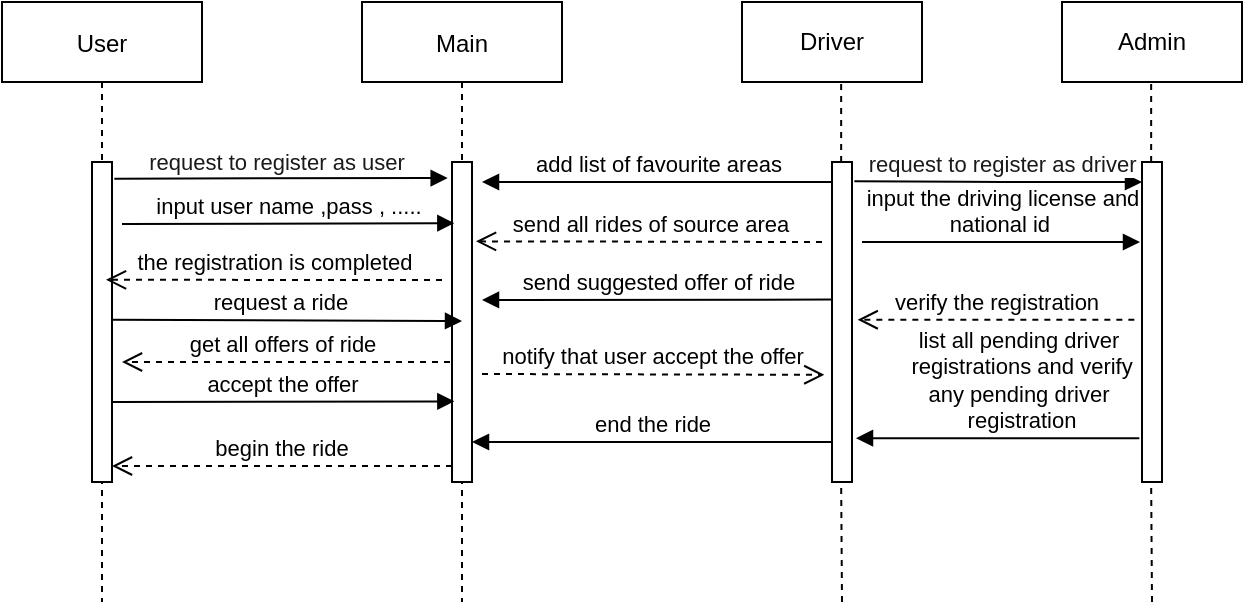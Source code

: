 <mxfile version="14.7.9" type="device"><diagram id="kgpKYQtTHZ0yAKxKKP6v" name="Page-1"><mxGraphModel dx="723" dy="402" grid="1" gridSize="10" guides="1" tooltips="1" connect="1" arrows="1" fold="1" page="1" pageScale="1" pageWidth="850" pageHeight="1100" math="0" shadow="0"><root><mxCell id="0"/><mxCell id="1" parent="0"/><mxCell id="3nuBFxr9cyL0pnOWT2aG-1" value="User" style="shape=umlLifeline;perimeter=lifelinePerimeter;container=1;collapsible=0;recursiveResize=0;rounded=0;shadow=0;strokeWidth=1;" parent="1" vertex="1"><mxGeometry x="120" y="80" width="100" height="300" as="geometry"/></mxCell><mxCell id="3nuBFxr9cyL0pnOWT2aG-2" value="" style="points=[];perimeter=orthogonalPerimeter;rounded=0;shadow=0;strokeWidth=1;" parent="3nuBFxr9cyL0pnOWT2aG-1" vertex="1"><mxGeometry x="45" y="80" width="10" height="160" as="geometry"/></mxCell><mxCell id="3nuBFxr9cyL0pnOWT2aG-5" value="Main" style="shape=umlLifeline;perimeter=lifelinePerimeter;container=1;collapsible=0;recursiveResize=0;rounded=0;shadow=0;strokeWidth=1;" parent="1" vertex="1"><mxGeometry x="300" y="80" width="100" height="300" as="geometry"/></mxCell><mxCell id="3nuBFxr9cyL0pnOWT2aG-6" value="" style="points=[];perimeter=orthogonalPerimeter;rounded=0;shadow=0;strokeWidth=1;" parent="3nuBFxr9cyL0pnOWT2aG-5" vertex="1"><mxGeometry x="45" y="80" width="10" height="160" as="geometry"/></mxCell><mxCell id="3nuBFxr9cyL0pnOWT2aG-7" value="begin the ride" style="verticalAlign=bottom;endArrow=open;dashed=1;endSize=8;exitX=0;exitY=0.95;shadow=0;strokeWidth=1;" parent="1" source="3nuBFxr9cyL0pnOWT2aG-6" target="3nuBFxr9cyL0pnOWT2aG-2" edge="1"><mxGeometry relative="1" as="geometry"><mxPoint x="275" y="236" as="targetPoint"/></mxGeometry></mxCell><mxCell id="3nuBFxr9cyL0pnOWT2aG-4" value="" style="points=[];perimeter=orthogonalPerimeter;rounded=0;shadow=0;strokeWidth=1;" parent="1" vertex="1"><mxGeometry x="535" y="160" width="10" height="160" as="geometry"/></mxCell><mxCell id="d9TX031T72DcffJfg37a-1" value="Driver" style="rounded=0;whiteSpace=wrap;html=1;" vertex="1" parent="1"><mxGeometry x="490" y="80" width="90" height="40" as="geometry"/></mxCell><mxCell id="d9TX031T72DcffJfg37a-2" value="Admin" style="rounded=0;whiteSpace=wrap;html=1;" vertex="1" parent="1"><mxGeometry x="650" y="80" width="90" height="40" as="geometry"/></mxCell><mxCell id="d9TX031T72DcffJfg37a-3" value="" style="html=1;points=[];perimeter=orthogonalPerimeter;" vertex="1" parent="1"><mxGeometry x="690" y="160" width="10" height="160" as="geometry"/></mxCell><mxCell id="d9TX031T72DcffJfg37a-10" value="" style="endArrow=none;dashed=1;html=1;fontColor=#FFFFFF;" edge="1" parent="1"><mxGeometry width="50" height="50" relative="1" as="geometry"><mxPoint x="695" y="380" as="sourcePoint"/><mxPoint x="694.58" y="320" as="targetPoint"/></mxGeometry></mxCell><mxCell id="d9TX031T72DcffJfg37a-11" value="" style="endArrow=none;dashed=1;html=1;fontColor=#FFFFFF;" edge="1" parent="1"><mxGeometry width="50" height="50" relative="1" as="geometry"><mxPoint x="540" y="380" as="sourcePoint"/><mxPoint x="539.58" y="320" as="targetPoint"/></mxGeometry></mxCell><mxCell id="d9TX031T72DcffJfg37a-12" value="" style="endArrow=none;dashed=1;html=1;fontColor=#FFFFFF;" edge="1" parent="1"><mxGeometry width="50" height="50" relative="1" as="geometry"><mxPoint x="694.58" y="160" as="sourcePoint"/><mxPoint x="694.58" y="120" as="targetPoint"/></mxGeometry></mxCell><mxCell id="d9TX031T72DcffJfg37a-13" value="" style="endArrow=none;dashed=1;html=1;fontColor=#FFFFFF;" edge="1" parent="1"><mxGeometry width="50" height="50" relative="1" as="geometry"><mxPoint x="539.58" y="160" as="sourcePoint"/><mxPoint x="539.58" y="120" as="targetPoint"/></mxGeometry></mxCell><mxCell id="d9TX031T72DcffJfg37a-14" value="&lt;font color=&quot;#1a1a1a&quot;&gt;request to register as user&lt;/font&gt;" style="html=1;verticalAlign=bottom;endArrow=block;fontColor=#FFFFFF;exitX=1.117;exitY=0.052;exitDx=0;exitDy=0;exitPerimeter=0;entryX=-0.217;entryY=0.05;entryDx=0;entryDy=0;entryPerimeter=0;" edge="1" parent="1" source="3nuBFxr9cyL0pnOWT2aG-2" target="3nuBFxr9cyL0pnOWT2aG-6"><mxGeometry x="-0.035" y="-1" width="80" relative="1" as="geometry"><mxPoint x="180" y="160" as="sourcePoint"/><mxPoint x="340" y="168" as="targetPoint"/><Array as="points"/><mxPoint as="offset"/></mxGeometry></mxCell><mxCell id="d9TX031T72DcffJfg37a-15" value="r&lt;font color=&quot;#1a1a1a&quot;&gt;request to register as driver&lt;/font&gt;" style="html=1;verticalAlign=bottom;endArrow=block;fontColor=#FFFFFF;exitX=1.117;exitY=0.06;exitDx=0;exitDy=0;exitPerimeter=0;" edge="1" parent="1" source="3nuBFxr9cyL0pnOWT2aG-4"><mxGeometry width="80" relative="1" as="geometry"><mxPoint x="545" y="160" as="sourcePoint"/><mxPoint x="690" y="170" as="targetPoint"/><Array as="points"><mxPoint x="610" y="170"/></Array></mxGeometry></mxCell><mxCell id="d9TX031T72DcffJfg37a-20" value="input the driving license and &lt;br&gt;national id&amp;nbsp;" style="html=1;verticalAlign=bottom;endArrow=block;labelBackgroundColor=none;fontColor=#000000;exitX=1.5;exitY=0.25;exitDx=0;exitDy=0;exitPerimeter=0;" edge="1" parent="1" source="3nuBFxr9cyL0pnOWT2aG-4"><mxGeometry width="80" relative="1" as="geometry"><mxPoint x="560" y="200" as="sourcePoint"/><mxPoint x="689" y="200" as="targetPoint"/></mxGeometry></mxCell><mxCell id="d9TX031T72DcffJfg37a-21" value="verify the registration" style="html=1;verticalAlign=bottom;endArrow=open;dashed=1;endSize=8;labelBackgroundColor=none;fontColor=#000000;exitX=-0.383;exitY=0.493;exitDx=0;exitDy=0;exitPerimeter=0;entryX=1.283;entryY=0.493;entryDx=0;entryDy=0;entryPerimeter=0;" edge="1" parent="1" source="d9TX031T72DcffJfg37a-3" target="3nuBFxr9cyL0pnOWT2aG-4"><mxGeometry relative="1" as="geometry"><mxPoint x="650" y="239.58" as="sourcePoint"/><mxPoint x="550" y="240" as="targetPoint"/></mxGeometry></mxCell><mxCell id="d9TX031T72DcffJfg37a-23" value="list all pending driver&lt;br&gt;&amp;nbsp;registrations and verify &lt;br&gt;any pending driver&lt;br&gt;&amp;nbsp;registration" style="html=1;verticalAlign=bottom;endArrow=block;labelBackgroundColor=none;fontColor=#000000;exitX=-0.133;exitY=0.863;exitDx=0;exitDy=0;exitPerimeter=0;entryX=1.2;entryY=0.863;entryDx=0;entryDy=0;entryPerimeter=0;" edge="1" parent="1" source="d9TX031T72DcffJfg37a-3" target="3nuBFxr9cyL0pnOWT2aG-4"><mxGeometry x="-0.143" width="80" relative="1" as="geometry"><mxPoint x="630" y="300" as="sourcePoint"/><mxPoint x="560" y="300" as="targetPoint"/><mxPoint as="offset"/></mxGeometry></mxCell><mxCell id="d9TX031T72DcffJfg37a-24" value="input user name ,pass , ....." style="html=1;verticalAlign=bottom;endArrow=block;labelBackgroundColor=none;fontColor=#000000;entryX=0.117;entryY=0.191;entryDx=0;entryDy=0;entryPerimeter=0;" edge="1" parent="1" target="3nuBFxr9cyL0pnOWT2aG-6"><mxGeometry width="80" relative="1" as="geometry"><mxPoint x="180" y="191" as="sourcePoint"/><mxPoint x="260" y="190" as="targetPoint"/></mxGeometry></mxCell><mxCell id="d9TX031T72DcffJfg37a-25" value="the registration is completed" style="html=1;verticalAlign=bottom;endArrow=open;dashed=1;endSize=8;labelBackgroundColor=none;fontColor=#000000;entryX=0.52;entryY=0.463;entryDx=0;entryDy=0;entryPerimeter=0;" edge="1" parent="1" target="3nuBFxr9cyL0pnOWT2aG-1"><mxGeometry relative="1" as="geometry"><mxPoint x="340" y="219" as="sourcePoint"/><mxPoint x="210" y="220" as="targetPoint"/></mxGeometry></mxCell><mxCell id="d9TX031T72DcffJfg37a-26" value="request a ride&amp;nbsp;&amp;nbsp;" style="html=1;verticalAlign=bottom;endArrow=block;labelBackgroundColor=none;fontColor=#000000;entryX=0.5;entryY=0.497;entryDx=0;entryDy=0;entryPerimeter=0;exitX=0.95;exitY=0.493;exitDx=0;exitDy=0;exitPerimeter=0;" edge="1" parent="1" source="3nuBFxr9cyL0pnOWT2aG-2" target="3nuBFxr9cyL0pnOWT2aG-6"><mxGeometry width="80" relative="1" as="geometry"><mxPoint x="190" y="239.58" as="sourcePoint"/><mxPoint x="270" y="239.58" as="targetPoint"/></mxGeometry></mxCell><mxCell id="d9TX031T72DcffJfg37a-27" value="get all offers of ride" style="html=1;verticalAlign=bottom;endArrow=open;dashed=1;endSize=8;labelBackgroundColor=none;fontColor=#000000;" edge="1" parent="1"><mxGeometry x="0.024" relative="1" as="geometry"><mxPoint x="344" y="260" as="sourcePoint"/><mxPoint x="180" y="260" as="targetPoint"/><mxPoint as="offset"/></mxGeometry></mxCell><mxCell id="d9TX031T72DcffJfg37a-28" value="accept the offer" style="html=1;verticalAlign=bottom;endArrow=block;labelBackgroundColor=none;fontColor=#000000;entryX=0.117;entryY=0.748;entryDx=0;entryDy=0;entryPerimeter=0;" edge="1" parent="1" target="3nuBFxr9cyL0pnOWT2aG-6"><mxGeometry width="80" relative="1" as="geometry"><mxPoint x="175" y="280" as="sourcePoint"/><mxPoint x="290" y="280" as="targetPoint"/></mxGeometry></mxCell><mxCell id="d9TX031T72DcffJfg37a-29" value="add list of favourite areas" style="html=1;verticalAlign=bottom;endArrow=block;labelBackgroundColor=none;fontColor=#000000;" edge="1" parent="1"><mxGeometry width="80" relative="1" as="geometry"><mxPoint x="535" y="170" as="sourcePoint"/><mxPoint x="360" y="170" as="targetPoint"/></mxGeometry></mxCell><mxCell id="d9TX031T72DcffJfg37a-30" value="send all rides of source area" style="html=1;verticalAlign=bottom;endArrow=open;dashed=1;endSize=8;labelBackgroundColor=none;fontColor=#000000;entryX=1.2;entryY=0.248;entryDx=0;entryDy=0;entryPerimeter=0;" edge="1" parent="1" target="3nuBFxr9cyL0pnOWT2aG-6"><mxGeometry relative="1" as="geometry"><mxPoint x="530" y="200" as="sourcePoint"/><mxPoint x="425" y="200" as="targetPoint"/></mxGeometry></mxCell><mxCell id="d9TX031T72DcffJfg37a-31" value="send suggested offer of ride" style="html=1;verticalAlign=bottom;endArrow=block;labelBackgroundColor=none;fontColor=#000000;exitX=0.033;exitY=0.43;exitDx=0;exitDy=0;exitPerimeter=0;" edge="1" parent="1" source="3nuBFxr9cyL0pnOWT2aG-4"><mxGeometry width="80" relative="1" as="geometry"><mxPoint x="530" y="230" as="sourcePoint"/><mxPoint x="360" y="229" as="targetPoint"/></mxGeometry></mxCell><mxCell id="d9TX031T72DcffJfg37a-33" value="notify that user accept the offer" style="html=1;verticalAlign=bottom;endArrow=open;dashed=1;endSize=8;labelBackgroundColor=none;fontColor=#000000;entryX=-0.383;entryY=0.665;entryDx=0;entryDy=0;entryPerimeter=0;" edge="1" parent="1" target="3nuBFxr9cyL0pnOWT2aG-4"><mxGeometry relative="1" as="geometry"><mxPoint x="360" y="266" as="sourcePoint"/><mxPoint x="400" y="240" as="targetPoint"/></mxGeometry></mxCell><mxCell id="d9TX031T72DcffJfg37a-34" value="end the ride" style="html=1;verticalAlign=bottom;endArrow=block;labelBackgroundColor=none;fontColor=#000000;" edge="1" parent="1"><mxGeometry width="80" relative="1" as="geometry"><mxPoint x="535" y="300" as="sourcePoint"/><mxPoint x="355" y="300" as="targetPoint"/></mxGeometry></mxCell></root></mxGraphModel></diagram></mxfile>